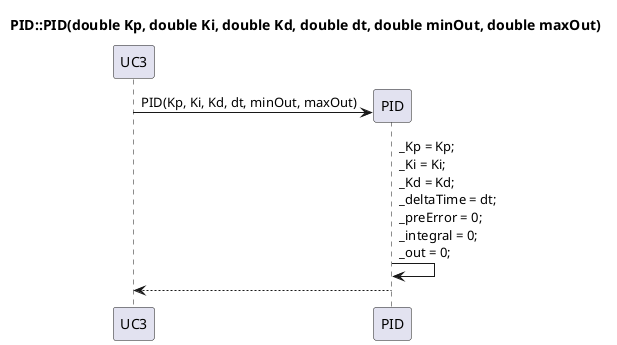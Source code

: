 @startuml PID_Constructor
title PID::PID(double Kp, double Ki, double Kd, double dt, double minOut, double maxOut)

participant UC3
participant PID

create PID
UC3 -> PID : PID(Kp, Ki, Kd, dt, minOut, maxOut) 
PID -> PID : _Kp = Kp;\n_Ki = Ki;\n_Kd = Kd;\n_deltaTime = dt;\n_preError = 0;\n_integral = 0;\n_out = 0;
PID --> UC3
@enduml